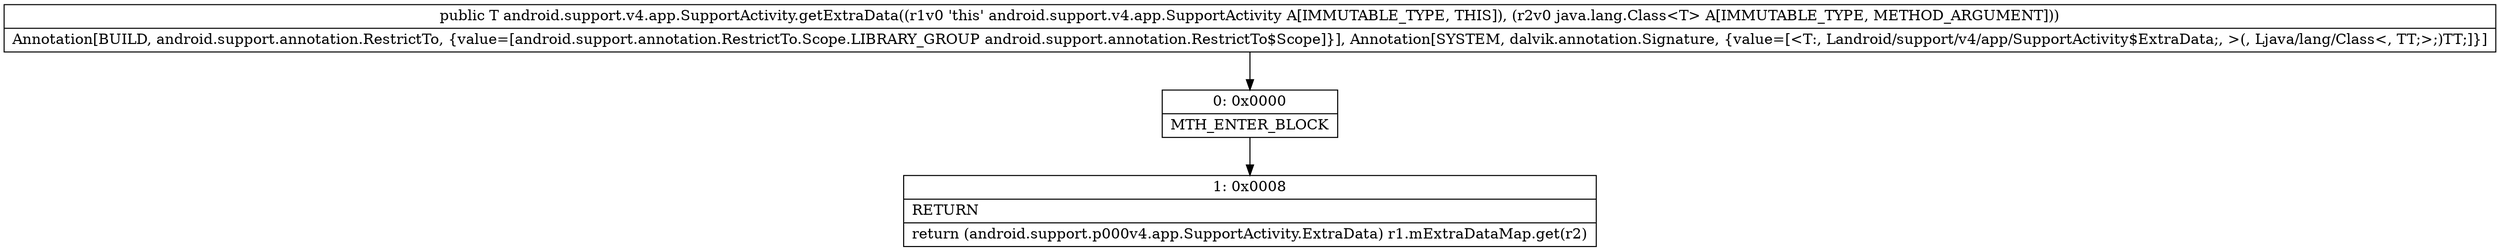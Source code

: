 digraph "CFG forandroid.support.v4.app.SupportActivity.getExtraData(Ljava\/lang\/Class;)Landroid\/support\/v4\/app\/SupportActivity$ExtraData;" {
Node_0 [shape=record,label="{0\:\ 0x0000|MTH_ENTER_BLOCK\l}"];
Node_1 [shape=record,label="{1\:\ 0x0008|RETURN\l|return (android.support.p000v4.app.SupportActivity.ExtraData) r1.mExtraDataMap.get(r2)\l}"];
MethodNode[shape=record,label="{public T android.support.v4.app.SupportActivity.getExtraData((r1v0 'this' android.support.v4.app.SupportActivity A[IMMUTABLE_TYPE, THIS]), (r2v0 java.lang.Class\<T\> A[IMMUTABLE_TYPE, METHOD_ARGUMENT]))  | Annotation[BUILD, android.support.annotation.RestrictTo, \{value=[android.support.annotation.RestrictTo.Scope.LIBRARY_GROUP android.support.annotation.RestrictTo$Scope]\}], Annotation[SYSTEM, dalvik.annotation.Signature, \{value=[\<T:, Landroid\/support\/v4\/app\/SupportActivity$ExtraData;, \>(, Ljava\/lang\/Class\<, TT;\>;)TT;]\}]\l}"];
MethodNode -> Node_0;
Node_0 -> Node_1;
}

